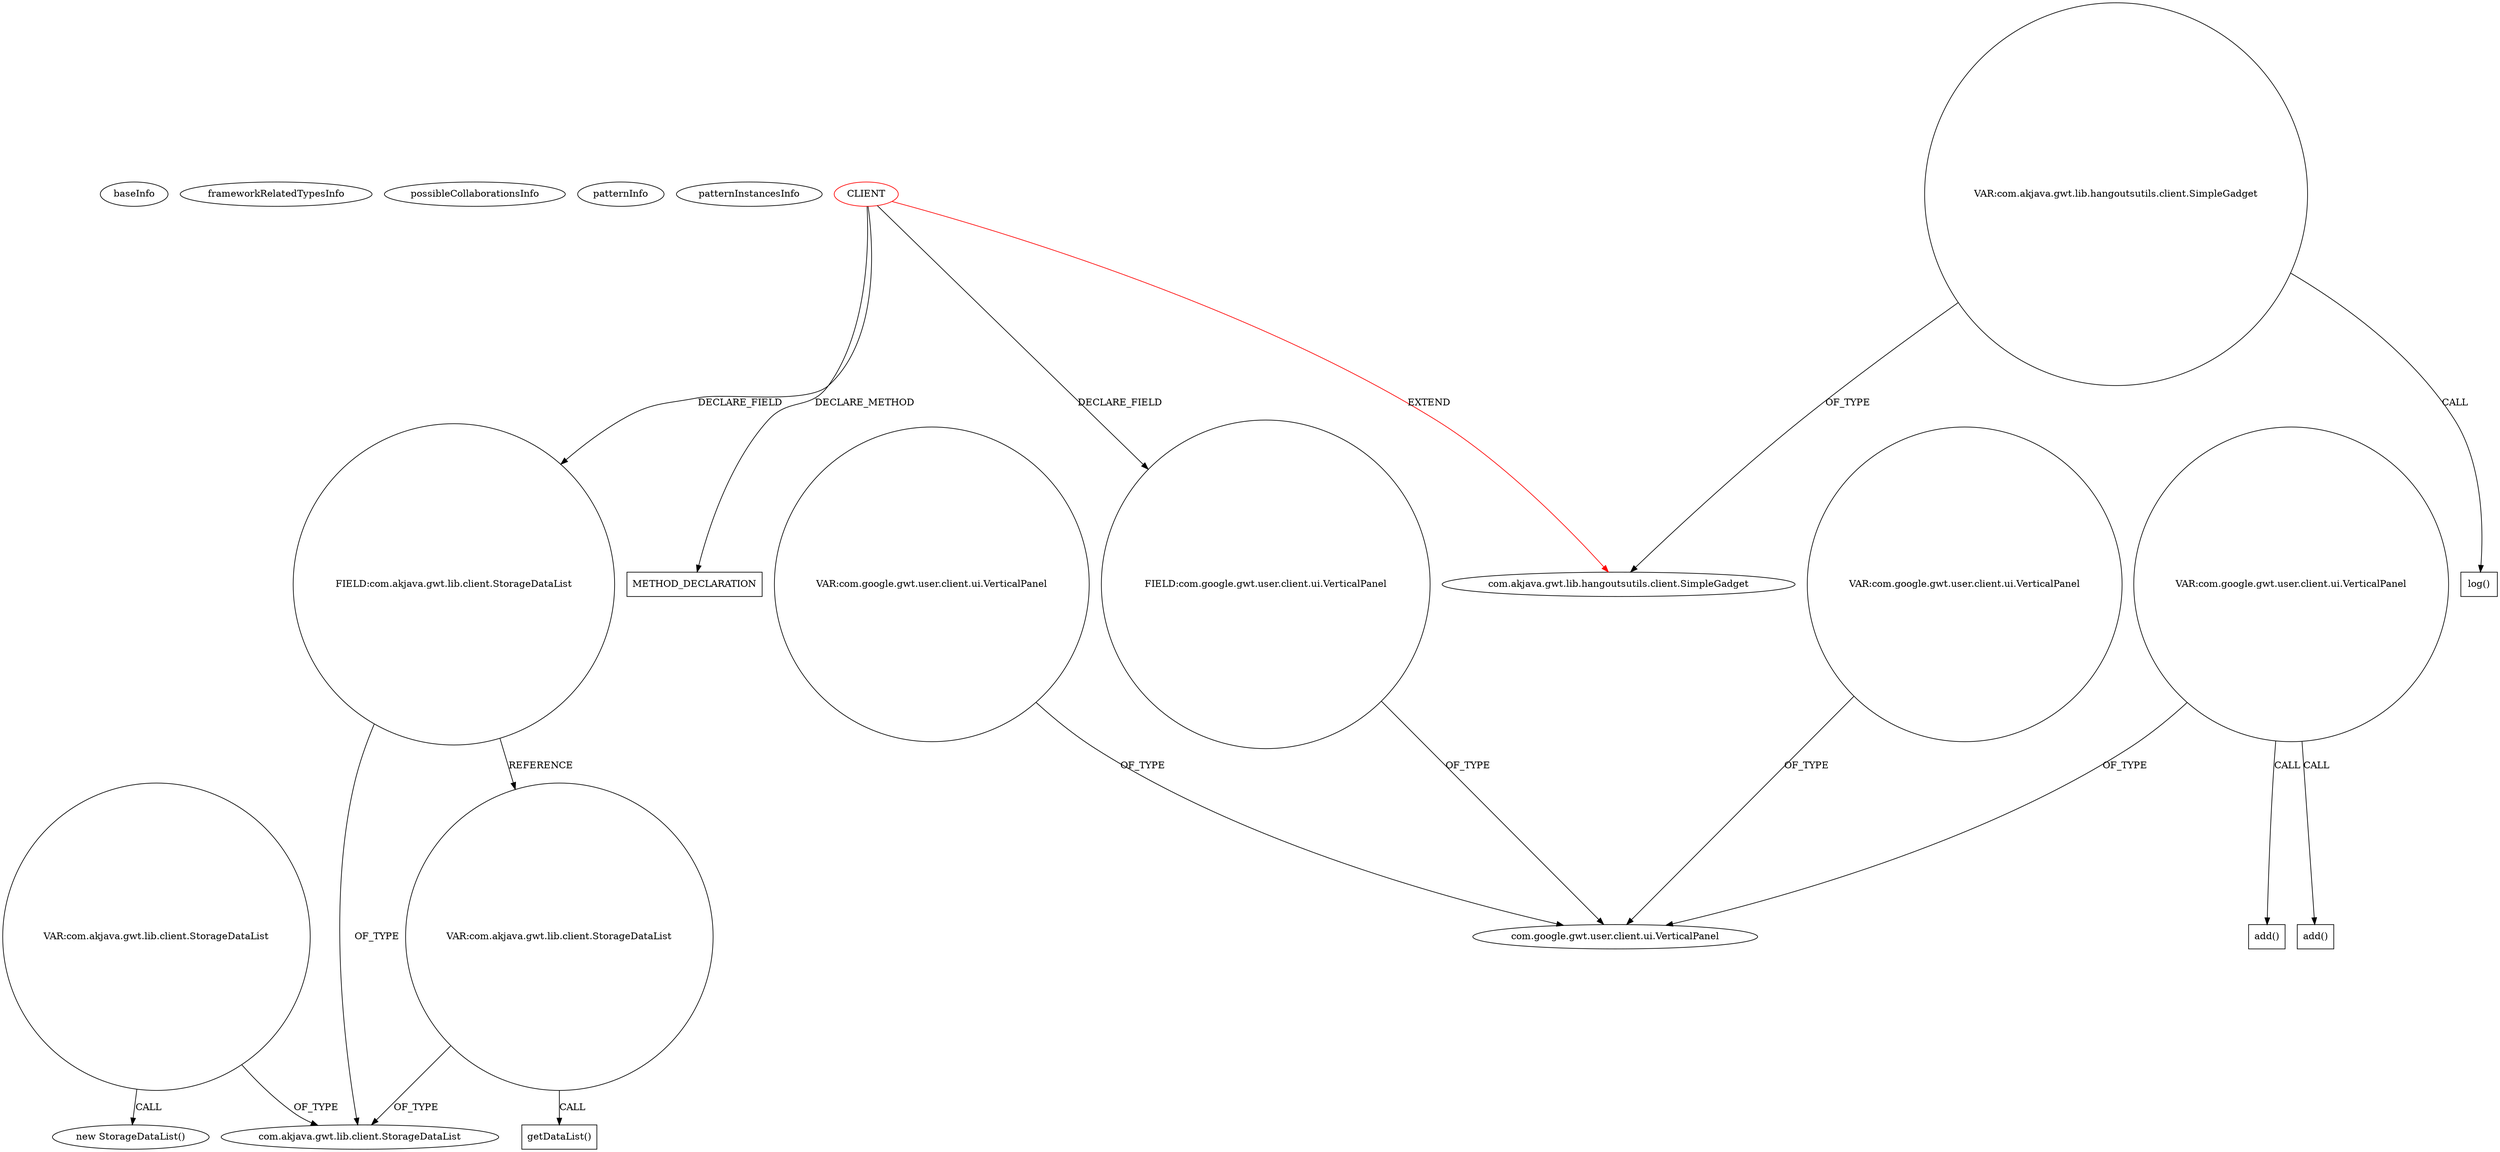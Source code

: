digraph {
baseInfo[graphId=2154,category="pattern",isAnonymous=false,possibleRelation=false]
frameworkRelatedTypesInfo[0="com.akjava.gwt.lib.hangoutsutils.client.SimpleGadget"]
possibleCollaborationsInfo[]
patternInfo[frequency=2.0,patternRootClient=0]
patternInstancesInfo[0="akjava-GWT-Hangouts~/akjava-GWT-Hangouts/GWT-Hangouts-master/apps/easyoverlay/src/com/akjava/gwt/hangout/easyoverlay/client/EasyOverlay.java~EasyOverlay~492",1="akjava-GWT-Hangouts~/akjava-GWT-Hangouts/GWT-Hangouts-master/apps/sound-player/src/com/akjava/gwt/hangout/soundplayer/client/HangoutSoundPlayer.java~HangoutSoundPlayer~561"]
25[label="FIELD:com.akjava.gwt.lib.client.StorageDataList",vertexType="FIELD_DECLARATION",isFrameworkType=false,shape=circle]
361[label="VAR:com.akjava.gwt.lib.client.StorageDataList",vertexType="VARIABLE_EXPRESION",isFrameworkType=false,shape=circle]
26[label="com.akjava.gwt.lib.client.StorageDataList",vertexType="FRAMEWORK_CLASS_TYPE",isFrameworkType=false]
0[label="CLIENT",vertexType="ROOT_CLIENT_CLASS_DECLARATION",isFrameworkType=false,color=red]
543[label="getDataList()",vertexType="INSIDE_CALL",isFrameworkType=false,shape=box]
33[label="VAR:com.akjava.gwt.lib.client.StorageDataList",vertexType="VARIABLE_EXPRESION",isFrameworkType=false,shape=circle]
1[label="com.akjava.gwt.lib.hangoutsutils.client.SimpleGadget",vertexType="FRAMEWORK_CLASS_TYPE",isFrameworkType=false]
84[label="VAR:com.akjava.gwt.lib.hangoutsutils.client.SimpleGadget",vertexType="VARIABLE_EXPRESION",isFrameworkType=false,shape=circle]
383[label="log()",vertexType="INSIDE_CALL",isFrameworkType=false,shape=box]
6[label="FIELD:com.google.gwt.user.client.ui.VerticalPanel",vertexType="FIELD_DECLARATION",isFrameworkType=false,shape=circle]
570[label="METHOD_DECLARATION",vertexType="CLIENT_METHOD_DECLARATION",isFrameworkType=false,shape=box]
7[label="com.google.gwt.user.client.ui.VerticalPanel",vertexType="FRAMEWORK_CLASS_TYPE",isFrameworkType=false]
524[label="VAR:com.google.gwt.user.client.ui.VerticalPanel",vertexType="VARIABLE_EXPRESION",isFrameworkType=false,shape=circle]
42[label="VAR:com.google.gwt.user.client.ui.VerticalPanel",vertexType="VARIABLE_EXPRESION",isFrameworkType=false,shape=circle]
529[label="VAR:com.google.gwt.user.client.ui.VerticalPanel",vertexType="VARIABLE_EXPRESION",isFrameworkType=false,shape=circle]
32[label="new StorageDataList()",vertexType="CONSTRUCTOR_CALL",isFrameworkType=false]
238[label="add()",vertexType="INSIDE_CALL",isFrameworkType=false,shape=box]
148[label="add()",vertexType="INSIDE_CALL",isFrameworkType=false,shape=box]
361->543[label="CALL"]
42->7[label="OF_TYPE"]
0->570[label="DECLARE_METHOD"]
33->32[label="CALL"]
361->26[label="OF_TYPE"]
529->7[label="OF_TYPE"]
42->238[label="CALL"]
33->26[label="OF_TYPE"]
524->7[label="OF_TYPE"]
25->26[label="OF_TYPE"]
0->25[label="DECLARE_FIELD"]
25->361[label="REFERENCE"]
84->383[label="CALL"]
6->7[label="OF_TYPE"]
42->148[label="CALL"]
0->6[label="DECLARE_FIELD"]
0->1[label="EXTEND",color=red]
84->1[label="OF_TYPE"]
}
